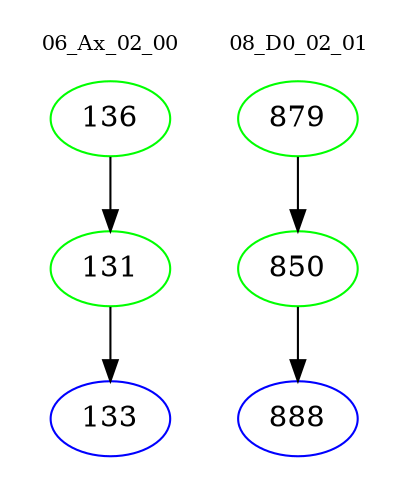 digraph{
subgraph cluster_0 {
color = white
label = "06_Ax_02_00";
fontsize=10;
T0_136 [label="136", color="green"]
T0_136 -> T0_131 [color="black"]
T0_131 [label="131", color="green"]
T0_131 -> T0_133 [color="black"]
T0_133 [label="133", color="blue"]
}
subgraph cluster_1 {
color = white
label = "08_D0_02_01";
fontsize=10;
T1_879 [label="879", color="green"]
T1_879 -> T1_850 [color="black"]
T1_850 [label="850", color="green"]
T1_850 -> T1_888 [color="black"]
T1_888 [label="888", color="blue"]
}
}
